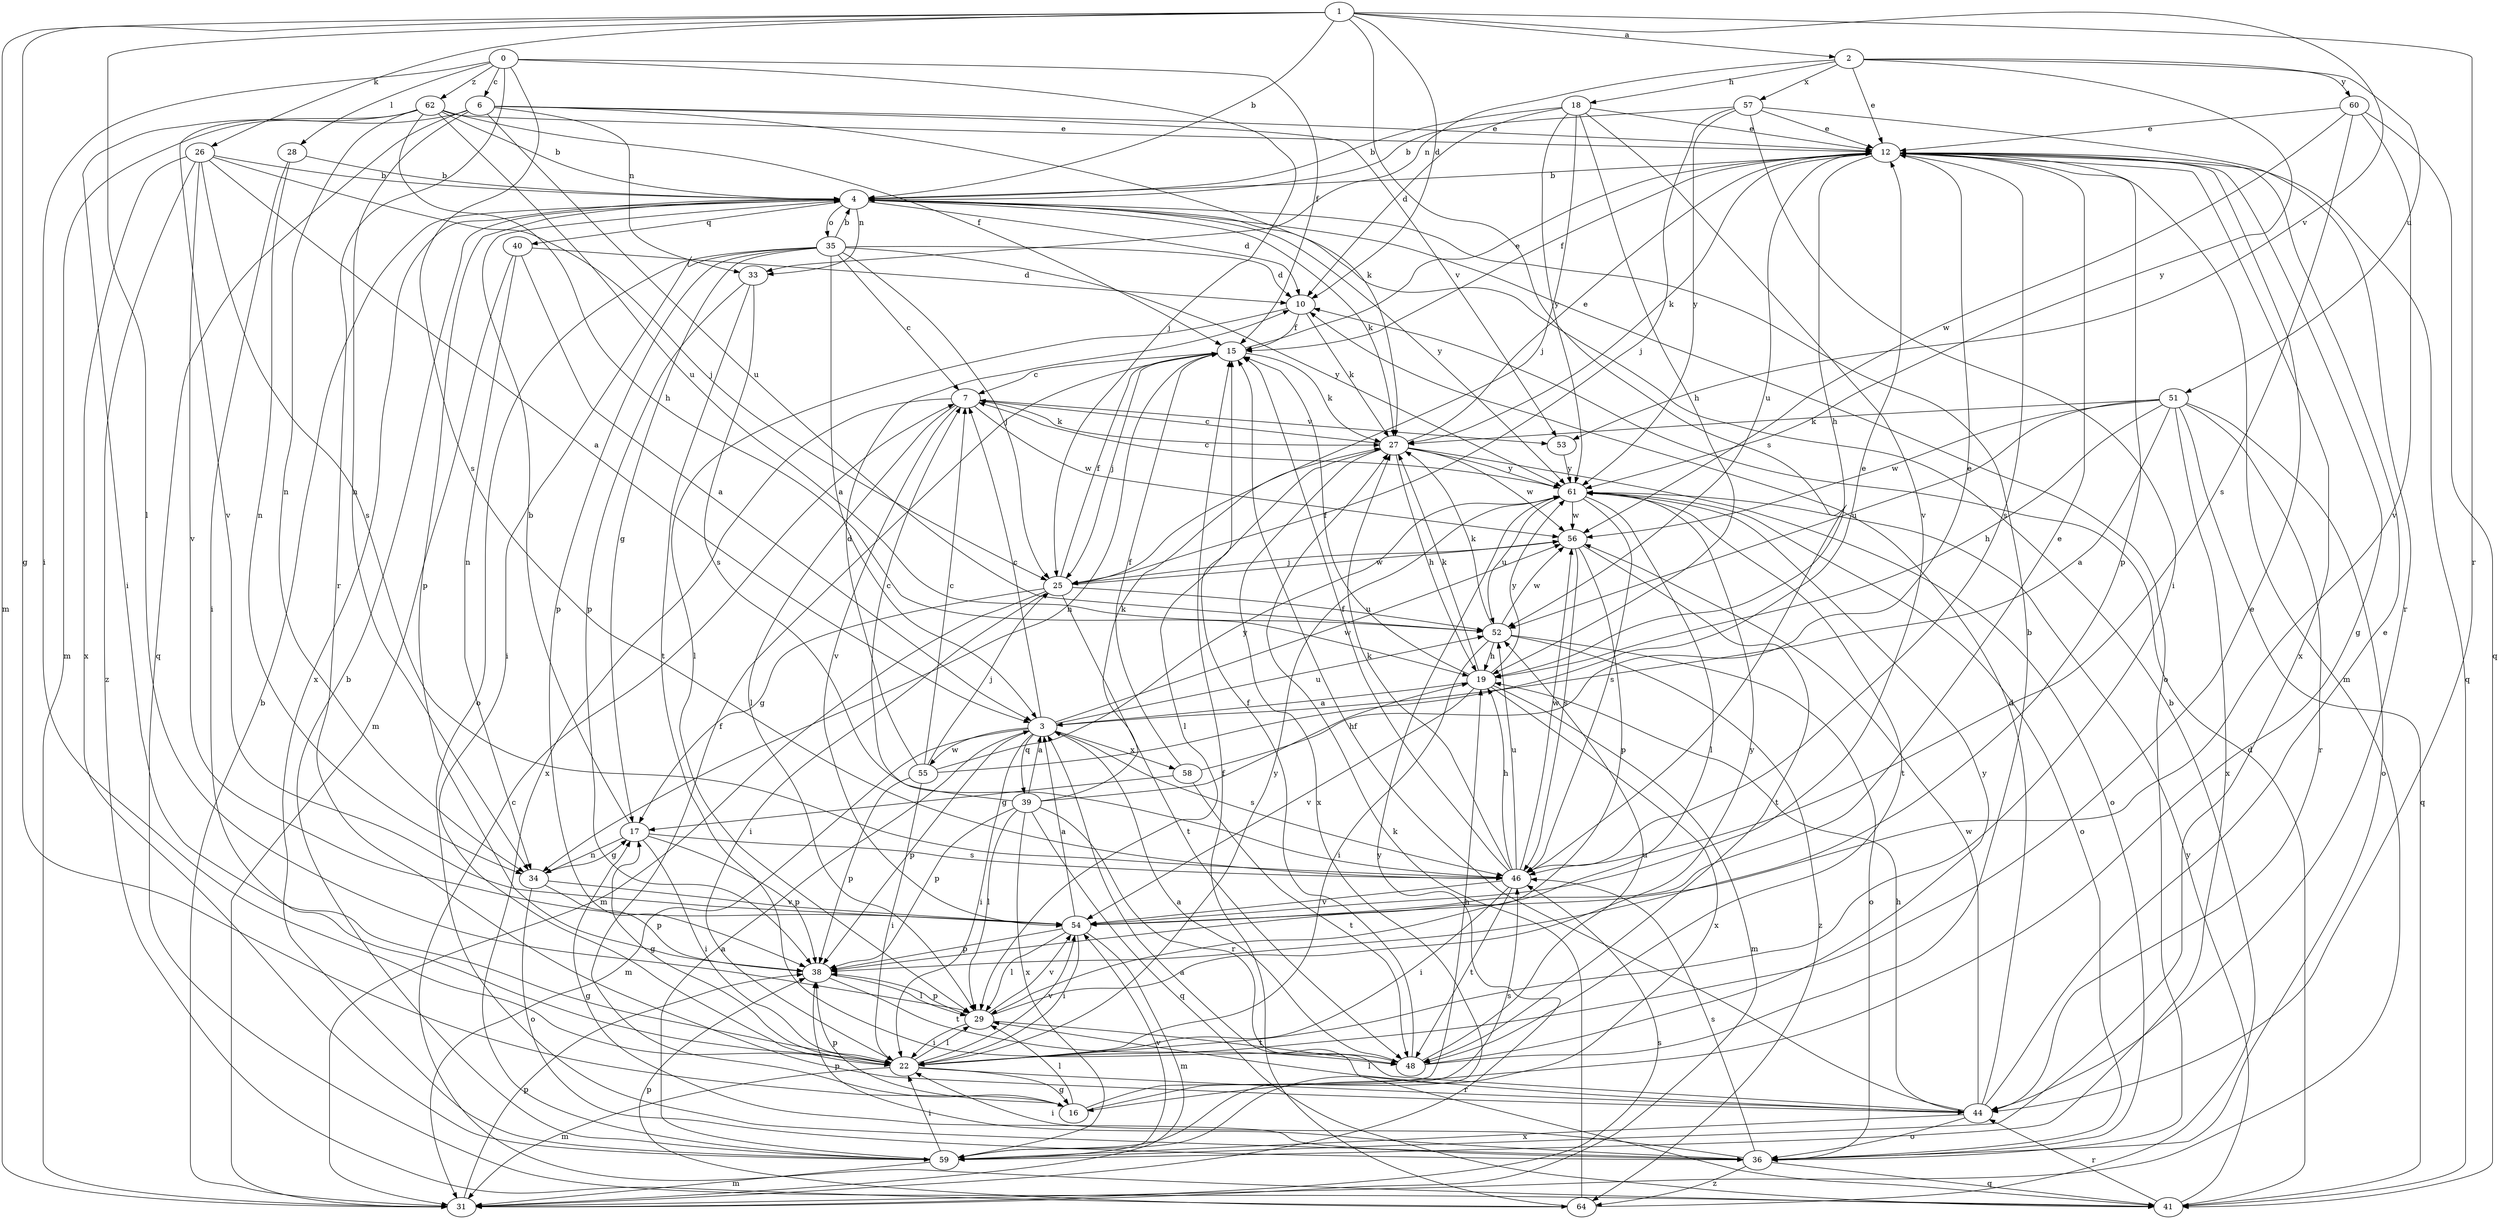 strict digraph  {
0;
1;
2;
3;
4;
6;
7;
10;
12;
15;
16;
17;
18;
19;
22;
25;
26;
27;
28;
29;
31;
33;
34;
35;
36;
38;
39;
40;
41;
44;
46;
48;
51;
52;
53;
54;
55;
56;
57;
58;
59;
60;
61;
62;
64;
0 -> 6  [label=c];
0 -> 15  [label=f];
0 -> 22  [label=i];
0 -> 25  [label=j];
0 -> 28  [label=l];
0 -> 44  [label=r];
0 -> 46  [label=s];
0 -> 62  [label=z];
1 -> 2  [label=a];
1 -> 4  [label=b];
1 -> 10  [label=d];
1 -> 16  [label=g];
1 -> 26  [label=k];
1 -> 29  [label=l];
1 -> 31  [label=m];
1 -> 44  [label=r];
1 -> 46  [label=s];
1 -> 53  [label=v];
2 -> 12  [label=e];
2 -> 18  [label=h];
2 -> 33  [label=n];
2 -> 51  [label=u];
2 -> 57  [label=x];
2 -> 60  [label=y];
2 -> 61  [label=y];
3 -> 7  [label=c];
3 -> 22  [label=i];
3 -> 31  [label=m];
3 -> 38  [label=p];
3 -> 39  [label=q];
3 -> 46  [label=s];
3 -> 52  [label=u];
3 -> 55  [label=w];
3 -> 56  [label=w];
3 -> 58  [label=x];
4 -> 10  [label=d];
4 -> 27  [label=k];
4 -> 33  [label=n];
4 -> 35  [label=o];
4 -> 36  [label=o];
4 -> 38  [label=p];
4 -> 40  [label=q];
4 -> 59  [label=x];
4 -> 61  [label=y];
6 -> 12  [label=e];
6 -> 27  [label=k];
6 -> 31  [label=m];
6 -> 33  [label=n];
6 -> 34  [label=n];
6 -> 41  [label=q];
6 -> 52  [label=u];
6 -> 53  [label=v];
7 -> 27  [label=k];
7 -> 29  [label=l];
7 -> 53  [label=v];
7 -> 54  [label=v];
7 -> 56  [label=w];
7 -> 59  [label=x];
10 -> 15  [label=f];
10 -> 27  [label=k];
10 -> 29  [label=l];
12 -> 4  [label=b];
12 -> 15  [label=f];
12 -> 16  [label=g];
12 -> 19  [label=h];
12 -> 27  [label=k];
12 -> 31  [label=m];
12 -> 38  [label=p];
12 -> 41  [label=q];
12 -> 46  [label=s];
12 -> 52  [label=u];
12 -> 59  [label=x];
15 -> 7  [label=c];
15 -> 12  [label=e];
15 -> 25  [label=j];
15 -> 27  [label=k];
15 -> 34  [label=n];
16 -> 15  [label=f];
16 -> 19  [label=h];
16 -> 29  [label=l];
16 -> 38  [label=p];
16 -> 46  [label=s];
17 -> 4  [label=b];
17 -> 22  [label=i];
17 -> 34  [label=n];
17 -> 38  [label=p];
17 -> 46  [label=s];
18 -> 4  [label=b];
18 -> 10  [label=d];
18 -> 12  [label=e];
18 -> 19  [label=h];
18 -> 25  [label=j];
18 -> 54  [label=v];
18 -> 61  [label=y];
19 -> 3  [label=a];
19 -> 15  [label=f];
19 -> 27  [label=k];
19 -> 31  [label=m];
19 -> 54  [label=v];
19 -> 59  [label=x];
19 -> 61  [label=y];
22 -> 12  [label=e];
22 -> 16  [label=g];
22 -> 17  [label=g];
22 -> 29  [label=l];
22 -> 31  [label=m];
22 -> 44  [label=r];
22 -> 54  [label=v];
22 -> 61  [label=y];
25 -> 15  [label=f];
25 -> 17  [label=g];
25 -> 22  [label=i];
25 -> 31  [label=m];
25 -> 48  [label=t];
25 -> 52  [label=u];
25 -> 56  [label=w];
26 -> 3  [label=a];
26 -> 4  [label=b];
26 -> 25  [label=j];
26 -> 46  [label=s];
26 -> 54  [label=v];
26 -> 59  [label=x];
26 -> 64  [label=z];
27 -> 7  [label=c];
27 -> 12  [label=e];
27 -> 19  [label=h];
27 -> 29  [label=l];
27 -> 36  [label=o];
27 -> 56  [label=w];
27 -> 59  [label=x];
27 -> 61  [label=y];
28 -> 4  [label=b];
28 -> 22  [label=i];
28 -> 34  [label=n];
29 -> 22  [label=i];
29 -> 38  [label=p];
29 -> 48  [label=t];
29 -> 54  [label=v];
29 -> 61  [label=y];
31 -> 4  [label=b];
31 -> 38  [label=p];
31 -> 46  [label=s];
31 -> 61  [label=y];
33 -> 38  [label=p];
33 -> 46  [label=s];
33 -> 48  [label=t];
34 -> 17  [label=g];
34 -> 36  [label=o];
34 -> 38  [label=p];
34 -> 54  [label=v];
35 -> 3  [label=a];
35 -> 4  [label=b];
35 -> 7  [label=c];
35 -> 10  [label=d];
35 -> 17  [label=g];
35 -> 22  [label=i];
35 -> 25  [label=j];
35 -> 36  [label=o];
35 -> 38  [label=p];
35 -> 61  [label=y];
36 -> 17  [label=g];
36 -> 22  [label=i];
36 -> 38  [label=p];
36 -> 41  [label=q];
36 -> 46  [label=s];
36 -> 64  [label=z];
38 -> 29  [label=l];
38 -> 48  [label=t];
39 -> 3  [label=a];
39 -> 7  [label=c];
39 -> 19  [label=h];
39 -> 27  [label=k];
39 -> 29  [label=l];
39 -> 38  [label=p];
39 -> 41  [label=q];
39 -> 44  [label=r];
39 -> 59  [label=x];
40 -> 3  [label=a];
40 -> 10  [label=d];
40 -> 31  [label=m];
40 -> 34  [label=n];
41 -> 3  [label=a];
41 -> 7  [label=c];
41 -> 10  [label=d];
41 -> 44  [label=r];
41 -> 61  [label=y];
44 -> 10  [label=d];
44 -> 12  [label=e];
44 -> 15  [label=f];
44 -> 19  [label=h];
44 -> 29  [label=l];
44 -> 36  [label=o];
44 -> 56  [label=w];
44 -> 59  [label=x];
46 -> 15  [label=f];
46 -> 19  [label=h];
46 -> 22  [label=i];
46 -> 27  [label=k];
46 -> 48  [label=t];
46 -> 52  [label=u];
46 -> 54  [label=v];
46 -> 56  [label=w];
48 -> 3  [label=a];
48 -> 4  [label=b];
48 -> 15  [label=f];
48 -> 52  [label=u];
48 -> 61  [label=y];
51 -> 3  [label=a];
51 -> 19  [label=h];
51 -> 27  [label=k];
51 -> 36  [label=o];
51 -> 41  [label=q];
51 -> 44  [label=r];
51 -> 52  [label=u];
51 -> 56  [label=w];
51 -> 59  [label=x];
52 -> 19  [label=h];
52 -> 22  [label=i];
52 -> 27  [label=k];
52 -> 36  [label=o];
52 -> 56  [label=w];
52 -> 64  [label=z];
53 -> 61  [label=y];
54 -> 3  [label=a];
54 -> 12  [label=e];
54 -> 22  [label=i];
54 -> 29  [label=l];
54 -> 31  [label=m];
54 -> 38  [label=p];
55 -> 7  [label=c];
55 -> 10  [label=d];
55 -> 12  [label=e];
55 -> 22  [label=i];
55 -> 25  [label=j];
55 -> 38  [label=p];
55 -> 61  [label=y];
56 -> 25  [label=j];
56 -> 38  [label=p];
56 -> 46  [label=s];
56 -> 48  [label=t];
57 -> 4  [label=b];
57 -> 12  [label=e];
57 -> 22  [label=i];
57 -> 25  [label=j];
57 -> 44  [label=r];
57 -> 61  [label=y];
58 -> 12  [label=e];
58 -> 15  [label=f];
58 -> 17  [label=g];
58 -> 48  [label=t];
59 -> 3  [label=a];
59 -> 4  [label=b];
59 -> 22  [label=i];
59 -> 31  [label=m];
59 -> 54  [label=v];
60 -> 12  [label=e];
60 -> 41  [label=q];
60 -> 46  [label=s];
60 -> 54  [label=v];
60 -> 56  [label=w];
61 -> 7  [label=c];
61 -> 29  [label=l];
61 -> 36  [label=o];
61 -> 46  [label=s];
61 -> 48  [label=t];
61 -> 52  [label=u];
61 -> 56  [label=w];
62 -> 4  [label=b];
62 -> 12  [label=e];
62 -> 15  [label=f];
62 -> 19  [label=h];
62 -> 22  [label=i];
62 -> 34  [label=n];
62 -> 52  [label=u];
62 -> 54  [label=v];
64 -> 4  [label=b];
64 -> 15  [label=f];
64 -> 27  [label=k];
64 -> 38  [label=p];
}
